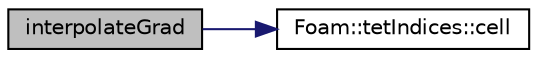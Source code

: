 digraph "interpolateGrad"
{
  bgcolor="transparent";
  edge [fontname="Helvetica",fontsize="10",labelfontname="Helvetica",labelfontsize="10"];
  node [fontname="Helvetica",fontsize="10",shape=record];
  rankdir="LR";
  Node1 [label="interpolateGrad",height=0.2,width=0.4,color="black", fillcolor="grey75", style="filled", fontcolor="black"];
  Node1 -> Node2 [color="midnightblue",fontsize="10",style="solid",fontname="Helvetica"];
  Node2 [label="Foam::tetIndices::cell",height=0.2,width=0.4,color="black",URL="$a02656.html#abd964e612948e0da2bdb37221829aa37",tooltip="Return the cell. "];
}
